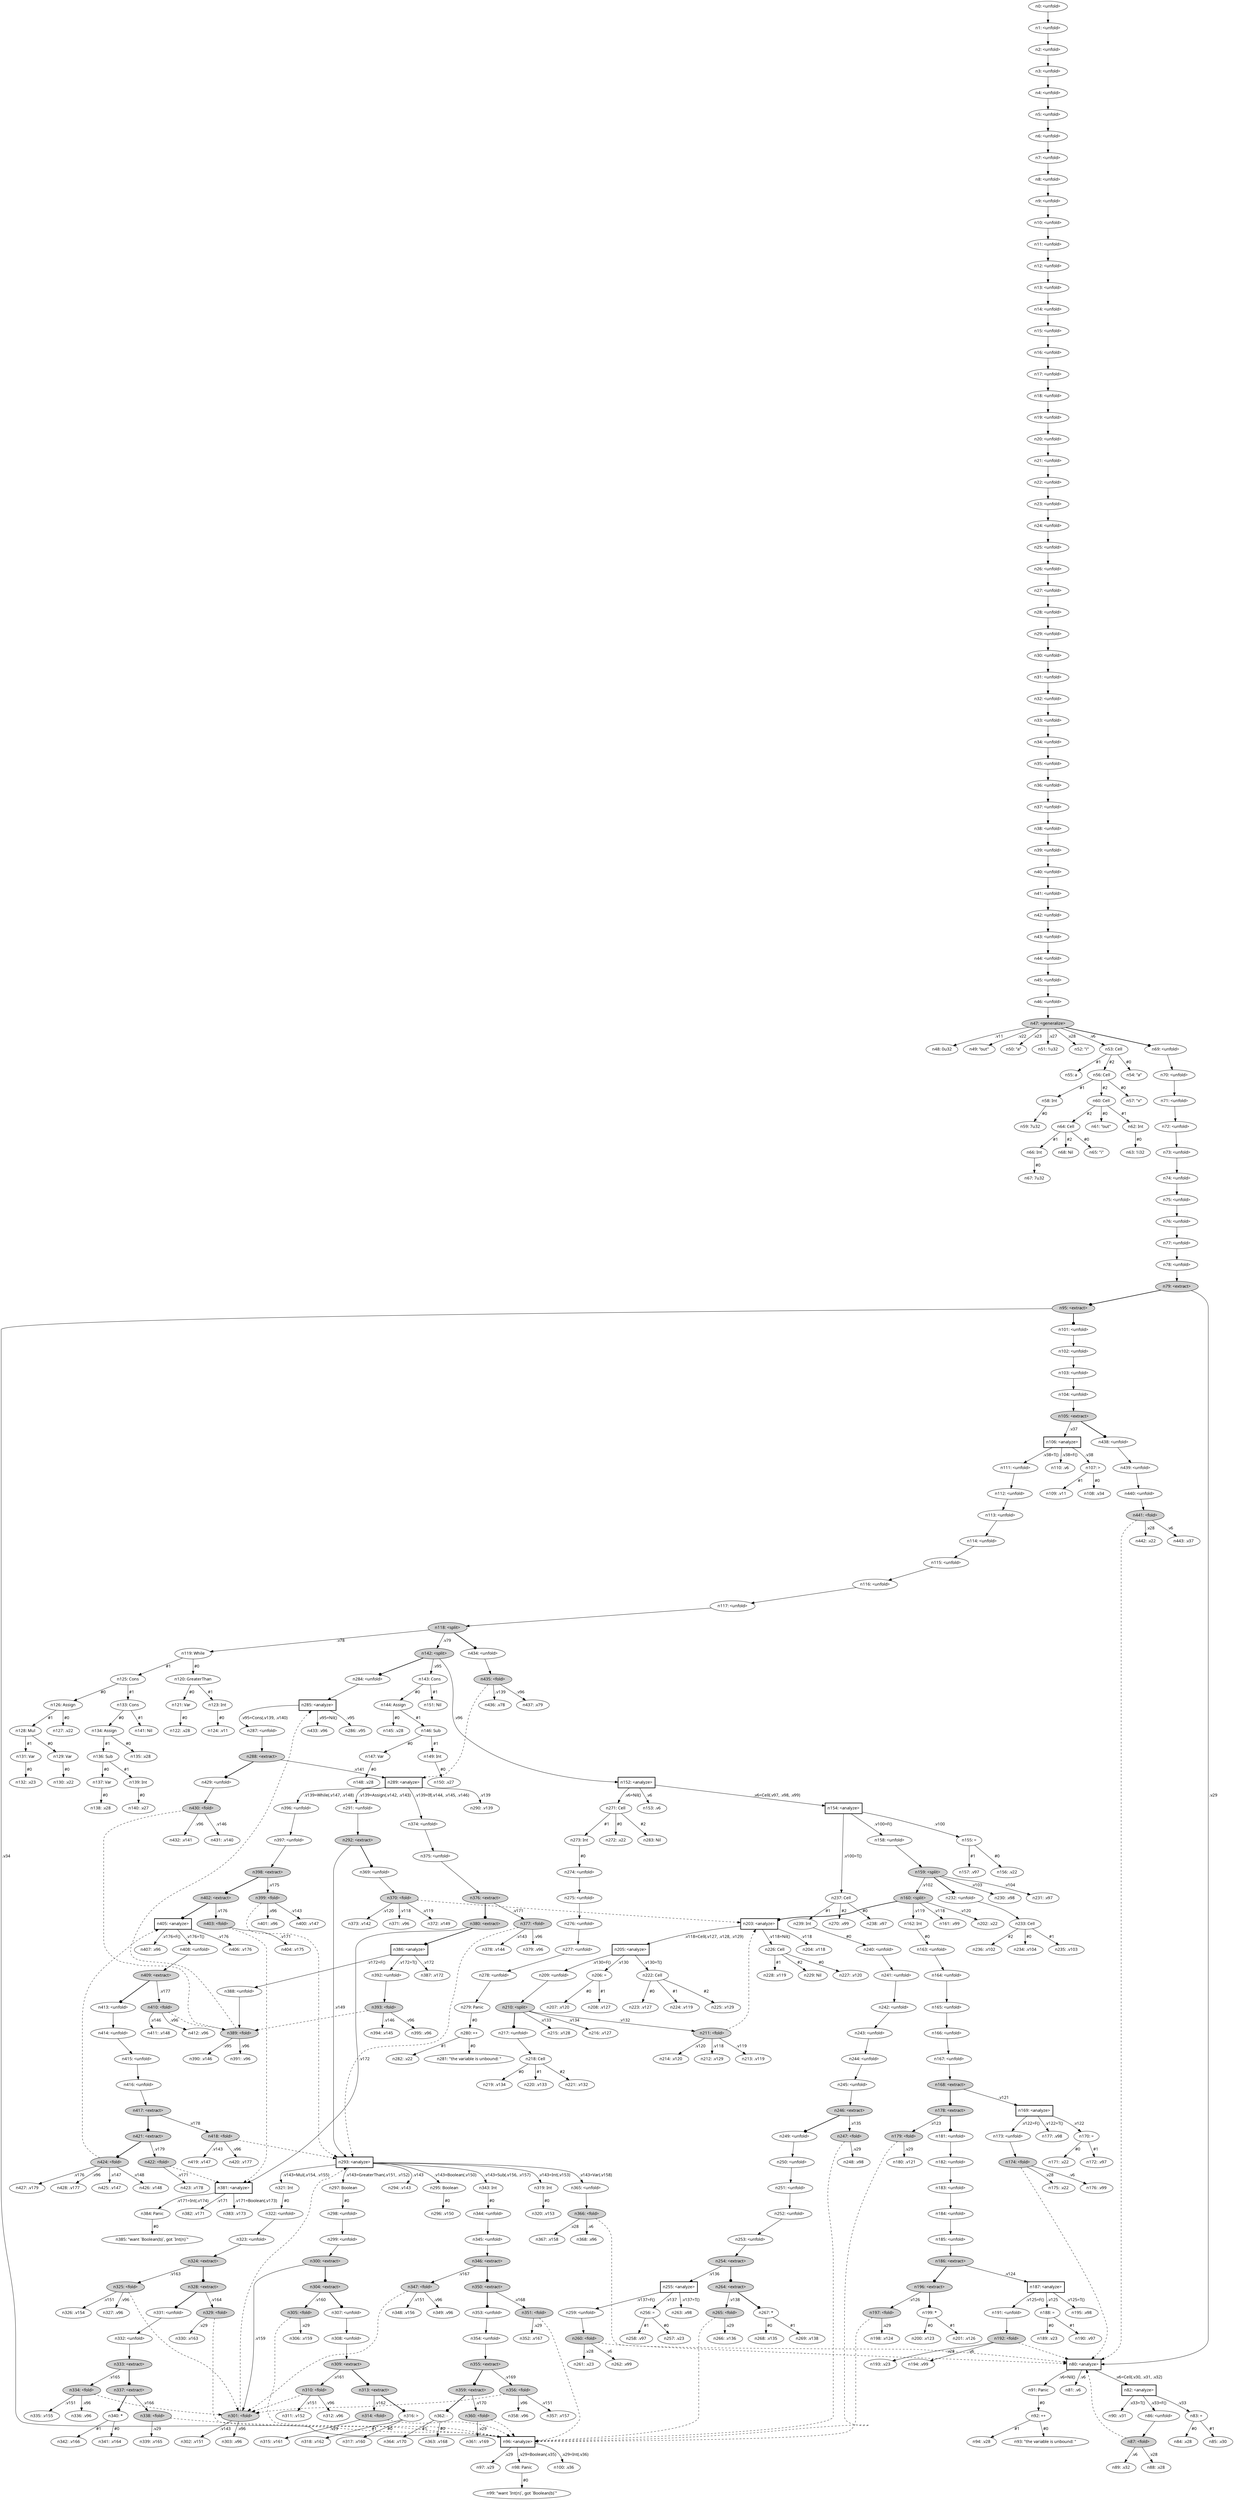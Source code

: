 digraph {
    node [fontname="bold helvetica"];
    edge [fontname="bold helvetica"];
    n0 [label="n0: <unfold>"];
    n1 [label="n1: <unfold>"];
    n0 -> n1;
    n2 [label="n2: <unfold>"];
    n1 -> n2;
    n3 [label="n3: <unfold>"];
    n2 -> n3;
    n4 [label="n4: <unfold>"];
    n3 -> n4;
    n5 [label="n5: <unfold>"];
    n4 -> n5;
    n6 [label="n6: <unfold>"];
    n5 -> n6;
    n7 [label="n7: <unfold>"];
    n6 -> n7;
    n8 [label="n8: <unfold>"];
    n7 -> n8;
    n9 [label="n9: <unfold>"];
    n8 -> n9;
    n10 [label="n10: <unfold>"];
    n9 -> n10;
    n11 [label="n11: <unfold>"];
    n10 -> n11;
    n12 [label="n12: <unfold>"];
    n11 -> n12;
    n13 [label="n13: <unfold>"];
    n12 -> n13;
    n14 [label="n14: <unfold>"];
    n13 -> n14;
    n15 [label="n15: <unfold>"];
    n14 -> n15;
    n16 [label="n16: <unfold>"];
    n15 -> n16;
    n17 [label="n17: <unfold>"];
    n16 -> n17;
    n18 [label="n18: <unfold>"];
    n17 -> n18;
    n19 [label="n19: <unfold>"];
    n18 -> n19;
    n20 [label="n20: <unfold>"];
    n19 -> n20;
    n21 [label="n21: <unfold>"];
    n20 -> n21;
    n22 [label="n22: <unfold>"];
    n21 -> n22;
    n23 [label="n23: <unfold>"];
    n22 -> n23;
    n24 [label="n24: <unfold>"];
    n23 -> n24;
    n25 [label="n25: <unfold>"];
    n24 -> n25;
    n26 [label="n26: <unfold>"];
    n25 -> n26;
    n27 [label="n27: <unfold>"];
    n26 -> n27;
    n28 [label="n28: <unfold>"];
    n27 -> n28;
    n29 [label="n29: <unfold>"];
    n28 -> n29;
    n30 [label="n30: <unfold>"];
    n29 -> n30;
    n31 [label="n31: <unfold>"];
    n30 -> n31;
    n32 [label="n32: <unfold>"];
    n31 -> n32;
    n33 [label="n33: <unfold>"];
    n32 -> n33;
    n34 [label="n34: <unfold>"];
    n33 -> n34;
    n35 [label="n35: <unfold>"];
    n34 -> n35;
    n36 [label="n36: <unfold>"];
    n35 -> n36;
    n37 [label="n37: <unfold>"];
    n36 -> n37;
    n38 [label="n38: <unfold>"];
    n37 -> n38;
    n39 [label="n39: <unfold>"];
    n38 -> n39;
    n40 [label="n40: <unfold>"];
    n39 -> n40;
    n41 [label="n41: <unfold>"];
    n40 -> n41;
    n42 [label="n42: <unfold>"];
    n41 -> n42;
    n43 [label="n43: <unfold>"];
    n42 -> n43;
    n44 [label="n44: <unfold>"];
    n43 -> n44;
    n45 [label="n45: <unfold>"];
    n44 -> n45;
    n46 [label="n46: <unfold>"];
    n45 -> n46;
    n47 [label="n47: <generalize>"] [style=filled];
    n46 -> n47;
    n48 [label="n48: 0u32"];
    n47 -> n48 [label=" .v11 "];
    n49 [label="n49: \"out\""];
    n47 -> n49 [label=" .v22 "];
    n50 [label="n50: \"a\""];
    n47 -> n50 [label=" .v23 "];
    n51 [label="n51: 1u32"];
    n47 -> n51 [label=" .v27 "];
    n52 [label="n52: \"i\""];
    n47 -> n52 [label=" .v28 "];
    n53 [label="n53: Cell"];
    n47 -> n53 [label=" .v6 "];
    n54 [label="n54: \"a\""];
    n53 -> n54 [label=" #0 "];
    n55 [label="n55: a"];
    n53 -> n55 [label=" #1 "];
    n56 [label="n56: Cell"];
    n53 -> n56 [label=" #2 "];
    n57 [label="n57: \"x\""];
    n56 -> n57 [label=" #0 "];
    n58 [label="n58: Int"];
    n56 -> n58 [label=" #1 "];
    n59 [label="n59: 7u32"];
    n58 -> n59 [label=" #0 "];
    n60 [label="n60: Cell"];
    n56 -> n60 [label=" #2 "];
    n61 [label="n61: \"out\""];
    n60 -> n61 [label=" #0 "];
    n62 [label="n62: Int"];
    n60 -> n62 [label=" #1 "];
    n63 [label="n63: 1i32"];
    n62 -> n63 [label=" #0 "];
    n64 [label="n64: Cell"];
    n60 -> n64 [label=" #2 "];
    n65 [label="n65: \"i\""];
    n64 -> n65 [label=" #0 "];
    n66 [label="n66: Int"];
    n64 -> n66 [label=" #1 "];
    n67 [label="n67: 7u32"];
    n66 -> n67 [label=" #0 "];
    n68 [label="n68: Nil"];
    n64 -> n68 [label=" #2 "];
    n69 [label="n69: <unfold>"];
    n47 -> n69 [penwidth=1.7 arrowhead=dot];
    n70 [label="n70: <unfold>"];
    n69 -> n70;
    n71 [label="n71: <unfold>"];
    n70 -> n71;
    n72 [label="n72: <unfold>"];
    n71 -> n72;
    n73 [label="n73: <unfold>"];
    n72 -> n73;
    n74 [label="n74: <unfold>"];
    n73 -> n74;
    n75 [label="n75: <unfold>"];
    n74 -> n75;
    n76 [label="n76: <unfold>"];
    n75 -> n76;
    n77 [label="n77: <unfold>"];
    n76 -> n77;
    n78 [label="n78: <unfold>"];
    n77 -> n78;
    n79 [label="n79: <extract>"] [style=filled];
    n78 -> n79;
    n80 [label="n80: <analyze>"] [shape=box style=bold];
    n79 -> n80 [label=" .v29 "];
    n81 [label="n81: .v6"];
    n80 -> n81 [label=" .v6 "];
    n82 [label="n82: <analyze>"] [shape=box style=bold];
    n80 -> n82 [label=" .v6=Cell(.v30, .v31, .v32) "];
    n83 [label="n83: ="];
    n82 -> n83 [label=" .v33 "];
    n84 [label="n84: .v28"];
    n83 -> n84 [label=" #0 "];
    n85 [label="n85: .v30"];
    n83 -> n85 [label=" #1 "];
    n86 [label="n86: <unfold>"];
    n82 -> n86 [label=" .v33=F() "];
    n87 [label="n87: <fold>"] [style=filled];
    n86 -> n87;
    n87 -> n80 [style=dashed];
    n88 [label="n88: .v28"];
    n87 -> n88 [label=" .v28 "];
    n89 [label="n89: .v32"];
    n87 -> n89 [label=" .v6 "];
    n90 [label="n90: .v31"];
    n82 -> n90 [label=" .v33=T() "];
    n91 [label="n91: Panic"];
    n80 -> n91 [label=" .v6=Nil() "];
    n92 [label="n92: ++"];
    n91 -> n92 [label=" #0 "];
    n93 [label="n93: \"the variable is unbound: \""];
    n92 -> n93 [label=" #0 "];
    n94 [label="n94: .v28"];
    n92 -> n94 [label=" #1 "];
    n95 [label="n95: <extract>"] [style=filled];
    n79 -> n95 [penwidth=1.7 arrowhead=dot];
    n96 [label="n96: <analyze>"] [shape=box style=bold];
    n95 -> n96 [label=" .v34 "];
    n97 [label="n97: .v29"];
    n96 -> n97 [label=" .v29 "];
    n98 [label="n98: Panic"];
    n96 -> n98 [label=" .v29=Boolean(.v35) "];
    n99 [label="n99: \"want `Int(n)`, got `Boolean(b)`\""];
    n98 -> n99 [label=" #0 "];
    n100 [label="n100: .v36"];
    n96 -> n100 [label=" .v29=Int(.v36) "];
    n101 [label="n101: <unfold>"];
    n95 -> n101 [penwidth=1.7 arrowhead=dot];
    n102 [label="n102: <unfold>"];
    n101 -> n102;
    n103 [label="n103: <unfold>"];
    n102 -> n103;
    n104 [label="n104: <unfold>"];
    n103 -> n104;
    n105 [label="n105: <extract>"] [style=filled];
    n104 -> n105;
    n106 [label="n106: <analyze>"] [shape=box style=bold];
    n105 -> n106 [label=" .v37 "];
    n107 [label="n107: >"];
    n106 -> n107 [label=" .v38 "];
    n108 [label="n108: .v34"];
    n107 -> n108 [label=" #0 "];
    n109 [label="n109: .v11"];
    n107 -> n109 [label=" #1 "];
    n110 [label="n110: .v6"];
    n106 -> n110 [label=" .v38=F() "];
    n111 [label="n111: <unfold>"];
    n106 -> n111 [label=" .v38=T() "];
    n112 [label="n112: <unfold>"];
    n111 -> n112;
    n113 [label="n113: <unfold>"];
    n112 -> n113;
    n114 [label="n114: <unfold>"];
    n113 -> n114;
    n115 [label="n115: <unfold>"];
    n114 -> n115;
    n116 [label="n116: <unfold>"];
    n115 -> n116;
    n117 [label="n117: <unfold>"];
    n116 -> n117;
    n118 [label="n118: <split>"] [style=filled];
    n117 -> n118;
    n119 [label="n119: While"];
    n118 -> n119 [label=" .v78 "];
    n120 [label="n120: GreaterThan"];
    n119 -> n120 [label=" #0 "];
    n121 [label="n121: Var"];
    n120 -> n121 [label=" #0 "];
    n122 [label="n122: .v28"];
    n121 -> n122 [label=" #0 "];
    n123 [label="n123: Int"];
    n120 -> n123 [label=" #1 "];
    n124 [label="n124: .v11"];
    n123 -> n124 [label=" #0 "];
    n125 [label="n125: Cons"];
    n119 -> n125 [label=" #1 "];
    n126 [label="n126: Assign"];
    n125 -> n126 [label=" #0 "];
    n127 [label="n127: .v22"];
    n126 -> n127 [label=" #0 "];
    n128 [label="n128: Mul"];
    n126 -> n128 [label=" #1 "];
    n129 [label="n129: Var"];
    n128 -> n129 [label=" #0 "];
    n130 [label="n130: .v22"];
    n129 -> n130 [label=" #0 "];
    n131 [label="n131: Var"];
    n128 -> n131 [label=" #1 "];
    n132 [label="n132: .v23"];
    n131 -> n132 [label=" #0 "];
    n133 [label="n133: Cons"];
    n125 -> n133 [label=" #1 "];
    n134 [label="n134: Assign"];
    n133 -> n134 [label=" #0 "];
    n135 [label="n135: .v28"];
    n134 -> n135 [label=" #0 "];
    n136 [label="n136: Sub"];
    n134 -> n136 [label=" #1 "];
    n137 [label="n137: Var"];
    n136 -> n137 [label=" #0 "];
    n138 [label="n138: .v28"];
    n137 -> n138 [label=" #0 "];
    n139 [label="n139: Int"];
    n136 -> n139 [label=" #1 "];
    n140 [label="n140: .v27"];
    n139 -> n140 [label=" #0 "];
    n141 [label="n141: Nil"];
    n133 -> n141 [label=" #1 "];
    n142 [label="n142: <split>"] [style=filled];
    n118 -> n142 [label=" .v79 "];
    n143 [label="n143: Cons"];
    n142 -> n143 [label=" .v95 "];
    n144 [label="n144: Assign"];
    n143 -> n144 [label=" #0 "];
    n145 [label="n145: .v28"];
    n144 -> n145 [label=" #0 "];
    n146 [label="n146: Sub"];
    n144 -> n146 [label=" #1 "];
    n147 [label="n147: Var"];
    n146 -> n147 [label=" #0 "];
    n148 [label="n148: .v28"];
    n147 -> n148 [label=" #0 "];
    n149 [label="n149: Int"];
    n146 -> n149 [label=" #1 "];
    n150 [label="n150: .v27"];
    n149 -> n150 [label=" #0 "];
    n151 [label="n151: Nil"];
    n143 -> n151 [label=" #1 "];
    n152 [label="n152: <analyze>"] [shape=box style=bold];
    n142 -> n152 [label=" .v96 "];
    n153 [label="n153: .v6"];
    n152 -> n153 [label=" .v6 "];
    n154 [label="n154: <analyze>"] [shape=box style=bold];
    n152 -> n154 [label=" .v6=Cell(.v97, .v98, .v99) "];
    n155 [label="n155: ="];
    n154 -> n155 [label=" .v100 "];
    n156 [label="n156: .v22"];
    n155 -> n156 [label=" #0 "];
    n157 [label="n157: .v97"];
    n155 -> n157 [label=" #1 "];
    n158 [label="n158: <unfold>"];
    n154 -> n158 [label=" .v100=F() "];
    n159 [label="n159: <split>"] [style=filled];
    n158 -> n159;
    n160 [label="n160: <split>"] [style=filled];
    n159 -> n160 [label=" .v102 "];
    n161 [label="n161: .v99"];
    n160 -> n161 [label=" .v118 "];
    n162 [label="n162: Int"];
    n160 -> n162 [label=" .v119 "];
    n163 [label="n163: <unfold>"];
    n162 -> n163 [label=" #0 "];
    n164 [label="n164: <unfold>"];
    n163 -> n164;
    n165 [label="n165: <unfold>"];
    n164 -> n165;
    n166 [label="n166: <unfold>"];
    n165 -> n166;
    n167 [label="n167: <unfold>"];
    n166 -> n167;
    n168 [label="n168: <extract>"] [style=filled];
    n167 -> n168;
    n169 [label="n169: <analyze>"] [shape=box style=bold];
    n168 -> n169 [label=" .v121 "];
    n170 [label="n170: ="];
    n169 -> n170 [label=" .v122 "];
    n171 [label="n171: .v22"];
    n170 -> n171 [label=" #0 "];
    n172 [label="n172: .v97"];
    n170 -> n172 [label=" #1 "];
    n173 [label="n173: <unfold>"];
    n169 -> n173 [label=" .v122=F() "];
    n174 [label="n174: <fold>"] [style=filled];
    n173 -> n174;
    n174 -> n80 [style=dashed];
    n175 [label="n175: .v22"];
    n174 -> n175 [label=" .v28 "];
    n176 [label="n176: .v99"];
    n174 -> n176 [label=" .v6 "];
    n177 [label="n177: .v98"];
    n169 -> n177 [label=" .v122=T() "];
    n178 [label="n178: <extract>"] [style=filled];
    n168 -> n178 [penwidth=1.7 arrowhead=dot];
    n179 [label="n179: <fold>"] [style=filled];
    n178 -> n179 [label=" .v123 "];
    n179 -> n96 [style=dashed];
    n180 [label="n180: .v121"];
    n179 -> n180 [label=" .v29 "];
    n181 [label="n181: <unfold>"];
    n178 -> n181 [penwidth=1.7 arrowhead=dot];
    n182 [label="n182: <unfold>"];
    n181 -> n182;
    n183 [label="n183: <unfold>"];
    n182 -> n183;
    n184 [label="n184: <unfold>"];
    n183 -> n184;
    n185 [label="n185: <unfold>"];
    n184 -> n185;
    n186 [label="n186: <extract>"] [style=filled];
    n185 -> n186;
    n187 [label="n187: <analyze>"] [shape=box style=bold];
    n186 -> n187 [label=" .v124 "];
    n188 [label="n188: ="];
    n187 -> n188 [label=" .v125 "];
    n189 [label="n189: .v23"];
    n188 -> n189 [label=" #0 "];
    n190 [label="n190: .v97"];
    n188 -> n190 [label=" #1 "];
    n191 [label="n191: <unfold>"];
    n187 -> n191 [label=" .v125=F() "];
    n192 [label="n192: <fold>"] [style=filled];
    n191 -> n192;
    n192 -> n80 [style=dashed];
    n193 [label="n193: .v23"];
    n192 -> n193 [label=" .v28 "];
    n194 [label="n194: .v99"];
    n192 -> n194 [label=" .v6 "];
    n195 [label="n195: .v98"];
    n187 -> n195 [label=" .v125=T() "];
    n196 [label="n196: <extract>"] [style=filled];
    n186 -> n196 [penwidth=1.7 arrowhead=dot];
    n197 [label="n197: <fold>"] [style=filled];
    n196 -> n197 [label=" .v126 "];
    n197 -> n96 [style=dashed];
    n198 [label="n198: .v124"];
    n197 -> n198 [label=" .v29 "];
    n199 [label="n199: *"];
    n196 -> n199 [penwidth=1.7 arrowhead=dot];
    n200 [label="n200: .v123"];
    n199 -> n200 [label=" #0 "];
    n201 [label="n201: .v126"];
    n199 -> n201 [label=" #1 "];
    n202 [label="n202: .v22"];
    n160 -> n202 [label=" .v120 "];
    n203 [label="n203: <analyze>"] [shape=box style=bold];
    n160 -> n203 [penwidth=1.7 arrowhead=dot];
    n204 [label="n204: .v118"];
    n203 -> n204 [label=" .v118 "];
    n205 [label="n205: <analyze>"] [shape=box style=bold];
    n203 -> n205 [label=" .v118=Cell(.v127, .v128, .v129) "];
    n206 [label="n206: ="];
    n205 -> n206 [label=" .v130 "];
    n207 [label="n207: .v120"];
    n206 -> n207 [label=" #0 "];
    n208 [label="n208: .v127"];
    n206 -> n208 [label=" #1 "];
    n209 [label="n209: <unfold>"];
    n205 -> n209 [label=" .v130=F() "];
    n210 [label="n210: <split>"] [style=filled];
    n209 -> n210;
    n211 [label="n211: <fold>"] [style=filled];
    n210 -> n211 [label=" .v132 "];
    n211 -> n203 [style=dashed];
    n212 [label="n212: .v129"];
    n211 -> n212 [label=" .v118 "];
    n213 [label="n213: .v119"];
    n211 -> n213 [label=" .v119 "];
    n214 [label="n214: .v120"];
    n211 -> n214 [label=" .v120 "];
    n215 [label="n215: .v128"];
    n210 -> n215 [label=" .v133 "];
    n216 [label="n216: .v127"];
    n210 -> n216 [label=" .v134 "];
    n217 [label="n217: <unfold>"];
    n210 -> n217 [penwidth=1.7 arrowhead=dot];
    n218 [label="n218: Cell"];
    n217 -> n218;
    n219 [label="n219: .v134"];
    n218 -> n219 [label=" #0 "];
    n220 [label="n220: .v133"];
    n218 -> n220 [label=" #1 "];
    n221 [label="n221: .v132"];
    n218 -> n221 [label=" #2 "];
    n222 [label="n222: Cell"];
    n205 -> n222 [label=" .v130=T() "];
    n223 [label="n223: .v127"];
    n222 -> n223 [label=" #0 "];
    n224 [label="n224: .v119"];
    n222 -> n224 [label=" #1 "];
    n225 [label="n225: .v129"];
    n222 -> n225 [label=" #2 "];
    n226 [label="n226: Cell"];
    n203 -> n226 [label=" .v118=Nil() "];
    n227 [label="n227: .v120"];
    n226 -> n227 [label=" #0 "];
    n228 [label="n228: .v119"];
    n226 -> n228 [label=" #1 "];
    n229 [label="n229: Nil"];
    n226 -> n229 [label=" #2 "];
    n230 [label="n230: .v98"];
    n159 -> n230 [label=" .v103 "];
    n231 [label="n231: .v97"];
    n159 -> n231 [label=" .v104 "];
    n232 [label="n232: <unfold>"];
    n159 -> n232 [penwidth=1.7 arrowhead=dot];
    n233 [label="n233: Cell"];
    n232 -> n233;
    n234 [label="n234: .v104"];
    n233 -> n234 [label=" #0 "];
    n235 [label="n235: .v103"];
    n233 -> n235 [label=" #1 "];
    n236 [label="n236: .v102"];
    n233 -> n236 [label=" #2 "];
    n237 [label="n237: Cell"];
    n154 -> n237 [label=" .v100=T() "];
    n238 [label="n238: .v97"];
    n237 -> n238 [label=" #0 "];
    n239 [label="n239: Int"];
    n237 -> n239 [label=" #1 "];
    n240 [label="n240: <unfold>"];
    n239 -> n240 [label=" #0 "];
    n241 [label="n241: <unfold>"];
    n240 -> n241;
    n242 [label="n242: <unfold>"];
    n241 -> n242;
    n243 [label="n243: <unfold>"];
    n242 -> n243;
    n244 [label="n244: <unfold>"];
    n243 -> n244;
    n245 [label="n245: <unfold>"];
    n244 -> n245;
    n246 [label="n246: <extract>"] [style=filled];
    n245 -> n246;
    n247 [label="n247: <fold>"] [style=filled];
    n246 -> n247 [label=" .v135 "];
    n247 -> n96 [style=dashed];
    n248 [label="n248: .v98"];
    n247 -> n248 [label=" .v29 "];
    n249 [label="n249: <unfold>"];
    n246 -> n249 [penwidth=1.7 arrowhead=dot];
    n250 [label="n250: <unfold>"];
    n249 -> n250;
    n251 [label="n251: <unfold>"];
    n250 -> n251;
    n252 [label="n252: <unfold>"];
    n251 -> n252;
    n253 [label="n253: <unfold>"];
    n252 -> n253;
    n254 [label="n254: <extract>"] [style=filled];
    n253 -> n254;
    n255 [label="n255: <analyze>"] [shape=box style=bold];
    n254 -> n255 [label=" .v136 "];
    n256 [label="n256: ="];
    n255 -> n256 [label=" .v137 "];
    n257 [label="n257: .v23"];
    n256 -> n257 [label=" #0 "];
    n258 [label="n258: .v97"];
    n256 -> n258 [label=" #1 "];
    n259 [label="n259: <unfold>"];
    n255 -> n259 [label=" .v137=F() "];
    n260 [label="n260: <fold>"] [style=filled];
    n259 -> n260;
    n260 -> n80 [style=dashed];
    n261 [label="n261: .v23"];
    n260 -> n261 [label=" .v28 "];
    n262 [label="n262: .v99"];
    n260 -> n262 [label=" .v6 "];
    n263 [label="n263: .v98"];
    n255 -> n263 [label=" .v137=T() "];
    n264 [label="n264: <extract>"] [style=filled];
    n254 -> n264 [penwidth=1.7 arrowhead=dot];
    n265 [label="n265: <fold>"] [style=filled];
    n264 -> n265 [label=" .v138 "];
    n265 -> n96 [style=dashed];
    n266 [label="n266: .v136"];
    n265 -> n266 [label=" .v29 "];
    n267 [label="n267: *"];
    n264 -> n267 [penwidth=1.7 arrowhead=dot];
    n268 [label="n268: .v135"];
    n267 -> n268 [label=" #0 "];
    n269 [label="n269: .v138"];
    n267 -> n269 [label=" #1 "];
    n270 [label="n270: .v99"];
    n237 -> n270 [label=" #2 "];
    n271 [label="n271: Cell"];
    n152 -> n271 [label=" .v6=Nil() "];
    n272 [label="n272: .v22"];
    n271 -> n272 [label=" #0 "];
    n273 [label="n273: Int"];
    n271 -> n273 [label=" #1 "];
    n274 [label="n274: <unfold>"];
    n273 -> n274 [label=" #0 "];
    n275 [label="n275: <unfold>"];
    n274 -> n275;
    n276 [label="n276: <unfold>"];
    n275 -> n276;
    n277 [label="n277: <unfold>"];
    n276 -> n277;
    n278 [label="n278: <unfold>"];
    n277 -> n278;
    n279 [label="n279: Panic"];
    n278 -> n279;
    n280 [label="n280: ++"];
    n279 -> n280 [label=" #0 "];
    n281 [label="n281: \"the variable is unbound: \""];
    n280 -> n281 [label=" #0 "];
    n282 [label="n282: .v22"];
    n280 -> n282 [label=" #1 "];
    n283 [label="n283: Nil"];
    n271 -> n283 [label=" #2 "];
    n284 [label="n284: <unfold>"];
    n142 -> n284 [penwidth=1.7 arrowhead=dot];
    n285 [label="n285: <analyze>"] [shape=box style=bold];
    n284 -> n285;
    n286 [label="n286: .v95"];
    n285 -> n286 [label=" .v95 "];
    n287 [label="n287: <unfold>"];
    n285 -> n287 [label=" .v95=Cons(.v139, .v140) "];
    n288 [label="n288: <extract>"] [style=filled];
    n287 -> n288;
    n289 [label="n289: <analyze>"] [shape=box style=bold];
    n288 -> n289 [label=" .v141 "];
    n290 [label="n290: .v139"];
    n289 -> n290 [label=" .v139 "];
    n291 [label="n291: <unfold>"];
    n289 -> n291 [label=" .v139=Assign(.v142, .v143) "];
    n292 [label="n292: <extract>"] [style=filled];
    n291 -> n292;
    n293 [label="n293: <analyze>"] [shape=box style=bold];
    n292 -> n293 [label=" .v149 "];
    n294 [label="n294: .v143"];
    n293 -> n294 [label=" .v143 "];
    n295 [label="n295: Boolean"];
    n293 -> n295 [label=" .v143=Boolean(.v150) "];
    n296 [label="n296: .v150"];
    n295 -> n296 [label=" #0 "];
    n297 [label="n297: Boolean"];
    n293 -> n297 [label=" .v143=GreaterThan(.v151, .v152) "];
    n298 [label="n298: <unfold>"];
    n297 -> n298 [label=" #0 "];
    n299 [label="n299: <unfold>"];
    n298 -> n299;
    n300 [label="n300: <extract>"] [style=filled];
    n299 -> n300;
    n301 [label="n301: <fold>"] [style=filled];
    n300 -> n301 [label=" .v159 "];
    n301 -> n293 [style=dashed];
    n302 [label="n302: .v151"];
    n301 -> n302 [label=" .v143 "];
    n303 [label="n303: .v96"];
    n301 -> n303 [label=" .v96 "];
    n304 [label="n304: <extract>"] [style=filled];
    n300 -> n304 [penwidth=1.7 arrowhead=dot];
    n305 [label="n305: <fold>"] [style=filled];
    n304 -> n305 [label=" .v160 "];
    n305 -> n96 [style=dashed];
    n306 [label="n306: .v159"];
    n305 -> n306 [label=" .v29 "];
    n307 [label="n307: <unfold>"];
    n304 -> n307 [penwidth=1.7 arrowhead=dot];
    n308 [label="n308: <unfold>"];
    n307 -> n308;
    n309 [label="n309: <extract>"] [style=filled];
    n308 -> n309;
    n310 [label="n310: <fold>"] [style=filled];
    n309 -> n310 [label=" .v161 "];
    n310 -> n301 [style=dashed];
    n311 [label="n311: .v152"];
    n310 -> n311 [label=" .v151 "];
    n312 [label="n312: .v96"];
    n310 -> n312 [label=" .v96 "];
    n313 [label="n313: <extract>"] [style=filled];
    n309 -> n313 [penwidth=1.7 arrowhead=dot];
    n314 [label="n314: <fold>"] [style=filled];
    n313 -> n314 [label=" .v162 "];
    n314 -> n96 [style=dashed];
    n315 [label="n315: .v161"];
    n314 -> n315 [label=" .v29 "];
    n316 [label="n316: >"];
    n313 -> n316 [penwidth=1.7 arrowhead=dot];
    n317 [label="n317: .v160"];
    n316 -> n317 [label=" #0 "];
    n318 [label="n318: .v162"];
    n316 -> n318 [label=" #1 "];
    n319 [label="n319: Int"];
    n293 -> n319 [label=" .v143=Int(.v153) "];
    n320 [label="n320: .v153"];
    n319 -> n320 [label=" #0 "];
    n321 [label="n321: Int"];
    n293 -> n321 [label=" .v143=Mul(.v154, .v155) "];
    n322 [label="n322: <unfold>"];
    n321 -> n322 [label=" #0 "];
    n323 [label="n323: <unfold>"];
    n322 -> n323;
    n324 [label="n324: <extract>"] [style=filled];
    n323 -> n324;
    n325 [label="n325: <fold>"] [style=filled];
    n324 -> n325 [label=" .v163 "];
    n325 -> n301 [style=dashed];
    n326 [label="n326: .v154"];
    n325 -> n326 [label=" .v151 "];
    n327 [label="n327: .v96"];
    n325 -> n327 [label=" .v96 "];
    n328 [label="n328: <extract>"] [style=filled];
    n324 -> n328 [penwidth=1.7 arrowhead=dot];
    n329 [label="n329: <fold>"] [style=filled];
    n328 -> n329 [label=" .v164 "];
    n329 -> n96 [style=dashed];
    n330 [label="n330: .v163"];
    n329 -> n330 [label=" .v29 "];
    n331 [label="n331: <unfold>"];
    n328 -> n331 [penwidth=1.7 arrowhead=dot];
    n332 [label="n332: <unfold>"];
    n331 -> n332;
    n333 [label="n333: <extract>"] [style=filled];
    n332 -> n333;
    n334 [label="n334: <fold>"] [style=filled];
    n333 -> n334 [label=" .v165 "];
    n334 -> n301 [style=dashed];
    n335 [label="n335: .v155"];
    n334 -> n335 [label=" .v151 "];
    n336 [label="n336: .v96"];
    n334 -> n336 [label=" .v96 "];
    n337 [label="n337: <extract>"] [style=filled];
    n333 -> n337 [penwidth=1.7 arrowhead=dot];
    n338 [label="n338: <fold>"] [style=filled];
    n337 -> n338 [label=" .v166 "];
    n338 -> n96 [style=dashed];
    n339 [label="n339: .v165"];
    n338 -> n339 [label=" .v29 "];
    n340 [label="n340: *"];
    n337 -> n340 [penwidth=1.7 arrowhead=dot];
    n341 [label="n341: .v164"];
    n340 -> n341 [label=" #0 "];
    n342 [label="n342: .v166"];
    n340 -> n342 [label=" #1 "];
    n343 [label="n343: Int"];
    n293 -> n343 [label=" .v143=Sub(.v156, .v157) "];
    n344 [label="n344: <unfold>"];
    n343 -> n344 [label=" #0 "];
    n345 [label="n345: <unfold>"];
    n344 -> n345;
    n346 [label="n346: <extract>"] [style=filled];
    n345 -> n346;
    n347 [label="n347: <fold>"] [style=filled];
    n346 -> n347 [label=" .v167 "];
    n347 -> n301 [style=dashed];
    n348 [label="n348: .v156"];
    n347 -> n348 [label=" .v151 "];
    n349 [label="n349: .v96"];
    n347 -> n349 [label=" .v96 "];
    n350 [label="n350: <extract>"] [style=filled];
    n346 -> n350 [penwidth=1.7 arrowhead=dot];
    n351 [label="n351: <fold>"] [style=filled];
    n350 -> n351 [label=" .v168 "];
    n351 -> n96 [style=dashed];
    n352 [label="n352: .v167"];
    n351 -> n352 [label=" .v29 "];
    n353 [label="n353: <unfold>"];
    n350 -> n353 [penwidth=1.7 arrowhead=dot];
    n354 [label="n354: <unfold>"];
    n353 -> n354;
    n355 [label="n355: <extract>"] [style=filled];
    n354 -> n355;
    n356 [label="n356: <fold>"] [style=filled];
    n355 -> n356 [label=" .v169 "];
    n356 -> n301 [style=dashed];
    n357 [label="n357: .v157"];
    n356 -> n357 [label=" .v151 "];
    n358 [label="n358: .v96"];
    n356 -> n358 [label=" .v96 "];
    n359 [label="n359: <extract>"] [style=filled];
    n355 -> n359 [penwidth=1.7 arrowhead=dot];
    n360 [label="n360: <fold>"] [style=filled];
    n359 -> n360 [label=" .v170 "];
    n360 -> n96 [style=dashed];
    n361 [label="n361: .v169"];
    n360 -> n361 [label=" .v29 "];
    n362 [label="n362: -"];
    n359 -> n362 [penwidth=1.7 arrowhead=dot];
    n363 [label="n363: .v168"];
    n362 -> n363 [label=" #0 "];
    n364 [label="n364: .v170"];
    n362 -> n364 [label=" #1 "];
    n365 [label="n365: <unfold>"];
    n293 -> n365 [label=" .v143=Var(.v158) "];
    n366 [label="n366: <fold>"] [style=filled];
    n365 -> n366;
    n366 -> n80 [style=dashed];
    n367 [label="n367: .v158"];
    n366 -> n367 [label=" .v28 "];
    n368 [label="n368: .v96"];
    n366 -> n368 [label=" .v6 "];
    n369 [label="n369: <unfold>"];
    n292 -> n369 [penwidth=1.7 arrowhead=dot];
    n370 [label="n370: <fold>"] [style=filled];
    n369 -> n370;
    n370 -> n203 [style=dashed];
    n371 [label="n371: .v96"];
    n370 -> n371 [label=" .v118 "];
    n372 [label="n372: .v149"];
    n370 -> n372 [label=" .v119 "];
    n373 [label="n373: .v142"];
    n370 -> n373 [label=" .v120 "];
    n374 [label="n374: <unfold>"];
    n289 -> n374 [label=" .v139=If(.v144, .v145, .v146) "];
    n375 [label="n375: <unfold>"];
    n374 -> n375;
    n376 [label="n376: <extract>"] [style=filled];
    n375 -> n376;
    n377 [label="n377: <fold>"] [style=filled];
    n376 -> n377 [label=" .v171 "];
    n377 -> n293 [style=dashed];
    n378 [label="n378: .v144"];
    n377 -> n378 [label=" .v143 "];
    n379 [label="n379: .v96"];
    n377 -> n379 [label=" .v96 "];
    n380 [label="n380: <extract>"] [style=filled];
    n376 -> n380 [penwidth=1.7 arrowhead=dot];
    n381 [label="n381: <analyze>"] [shape=box style=bold];
    n380 -> n381 [label=" .v172 "];
    n382 [label="n382: .v171"];
    n381 -> n382 [label=" .v171 "];
    n383 [label="n383: .v173"];
    n381 -> n383 [label=" .v171=Boolean(.v173) "];
    n384 [label="n384: Panic"];
    n381 -> n384 [label=" .v171=Int(.v174) "];
    n385 [label="n385: \"want `Boolean(b)`, got `Int(n)`\""];
    n384 -> n385 [label=" #0 "];
    n386 [label="n386: <analyze>"] [shape=box style=bold];
    n380 -> n386 [penwidth=1.7 arrowhead=dot];
    n387 [label="n387: .v172"];
    n386 -> n387 [label=" .v172 "];
    n388 [label="n388: <unfold>"];
    n386 -> n388 [label=" .v172=F() "];
    n389 [label="n389: <fold>"] [style=filled];
    n388 -> n389;
    n389 -> n285 [style=dashed];
    n390 [label="n390: .v146"];
    n389 -> n390 [label=" .v95 "];
    n391 [label="n391: .v96"];
    n389 -> n391 [label=" .v96 "];
    n392 [label="n392: <unfold>"];
    n386 -> n392 [label=" .v172=T() "];
    n393 [label="n393: <fold>"] [style=filled];
    n392 -> n393;
    n393 -> n389 [style=dashed];
    n394 [label="n394: .v145"];
    n393 -> n394 [label=" .v146 "];
    n395 [label="n395: .v96"];
    n393 -> n395 [label=" .v96 "];
    n396 [label="n396: <unfold>"];
    n289 -> n396 [label=" .v139=While(.v147, .v148) "];
    n397 [label="n397: <unfold>"];
    n396 -> n397;
    n398 [label="n398: <extract>"] [style=filled];
    n397 -> n398;
    n399 [label="n399: <fold>"] [style=filled];
    n398 -> n399 [label=" .v175 "];
    n399 -> n293 [style=dashed];
    n400 [label="n400: .v147"];
    n399 -> n400 [label=" .v143 "];
    n401 [label="n401: .v96"];
    n399 -> n401 [label=" .v96 "];
    n402 [label="n402: <extract>"] [style=filled];
    n398 -> n402 [penwidth=1.7 arrowhead=dot];
    n403 [label="n403: <fold>"] [style=filled];
    n402 -> n403 [label=" .v176 "];
    n403 -> n381 [style=dashed];
    n404 [label="n404: .v175"];
    n403 -> n404 [label=" .v171 "];
    n405 [label="n405: <analyze>"] [shape=box style=bold];
    n402 -> n405 [penwidth=1.7 arrowhead=dot];
    n406 [label="n406: .v176"];
    n405 -> n406 [label=" .v176 "];
    n407 [label="n407: .v96"];
    n405 -> n407 [label=" .v176=F() "];
    n408 [label="n408: <unfold>"];
    n405 -> n408 [label=" .v176=T() "];
    n409 [label="n409: <extract>"] [style=filled];
    n408 -> n409;
    n410 [label="n410: <fold>"] [style=filled];
    n409 -> n410 [label=" .v177 "];
    n410 -> n389 [style=dashed];
    n411 [label="n411: .v148"];
    n410 -> n411 [label=" .v146 "];
    n412 [label="n412: .v96"];
    n410 -> n412 [label=" .v96 "];
    n413 [label="n413: <unfold>"];
    n409 -> n413 [penwidth=1.7 arrowhead=dot];
    n414 [label="n414: <unfold>"];
    n413 -> n414;
    n415 [label="n415: <unfold>"];
    n414 -> n415;
    n416 [label="n416: <unfold>"];
    n415 -> n416;
    n417 [label="n417: <extract>"] [style=filled];
    n416 -> n417;
    n418 [label="n418: <fold>"] [style=filled];
    n417 -> n418 [label=" .v178 "];
    n418 -> n293 [style=dashed];
    n419 [label="n419: .v147"];
    n418 -> n419 [label=" .v143 "];
    n420 [label="n420: .v177"];
    n418 -> n420 [label=" .v96 "];
    n421 [label="n421: <extract>"] [style=filled];
    n417 -> n421 [penwidth=1.7 arrowhead=dot];
    n422 [label="n422: <fold>"] [style=filled];
    n421 -> n422 [label=" .v179 "];
    n422 -> n381 [style=dashed];
    n423 [label="n423: .v178"];
    n422 -> n423 [label=" .v171 "];
    n424 [label="n424: <fold>"] [style=filled];
    n421 -> n424 [penwidth=1.7 arrowhead=dot];
    n424 -> n405 [style=dashed];
    n425 [label="n425: .v147"];
    n424 -> n425 [label=" .v147 "];
    n426 [label="n426: .v148"];
    n424 -> n426 [label=" .v148 "];
    n427 [label="n427: .v179"];
    n424 -> n427 [label=" .v176 "];
    n428 [label="n428: .v177"];
    n424 -> n428 [label=" .v96 "];
    n429 [label="n429: <unfold>"];
    n288 -> n429 [penwidth=1.7 arrowhead=dot];
    n430 [label="n430: <fold>"] [style=filled];
    n429 -> n430;
    n430 -> n389 [style=dashed];
    n431 [label="n431: .v140"];
    n430 -> n431 [label=" .v146 "];
    n432 [label="n432: .v141"];
    n430 -> n432 [label=" .v96 "];
    n433 [label="n433: .v96"];
    n285 -> n433 [label=" .v95=Nil() "];
    n434 [label="n434: <unfold>"];
    n118 -> n434 [penwidth=1.7 arrowhead=dot];
    n435 [label="n435: <fold>"] [style=filled];
    n434 -> n435;
    n435 -> n289 [style=dashed];
    n436 [label="n436: .v78"];
    n435 -> n436 [label=" .v139 "];
    n437 [label="n437: .v79"];
    n435 -> n437 [label=" .v96 "];
    n438 [label="n438: <unfold>"];
    n105 -> n438 [penwidth=1.7 arrowhead=dot];
    n439 [label="n439: <unfold>"];
    n438 -> n439;
    n440 [label="n440: <unfold>"];
    n439 -> n440;
    n441 [label="n441: <fold>"] [style=filled];
    n440 -> n441;
    n441 -> n80 [style=dashed];
    n442 [label="n442: .v22"];
    n441 -> n442 [label=" .v28 "];
    n443 [label="n443: .v37"];
    n441 -> n443 [label=" .v6 "];
}
